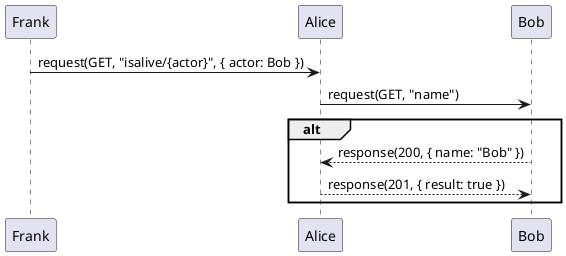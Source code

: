 @startuml

Frank -> Alice : request(GET, "isalive/{actor}", { actor: Bob })
Alice -> Bob : request(GET, "name")

alt
	' This should be Bob --> Alice
	return response(200, { name: "Bob" })
	
	' This should be Alice --> Frank
	return response(201, { result: true })
end

@enduml